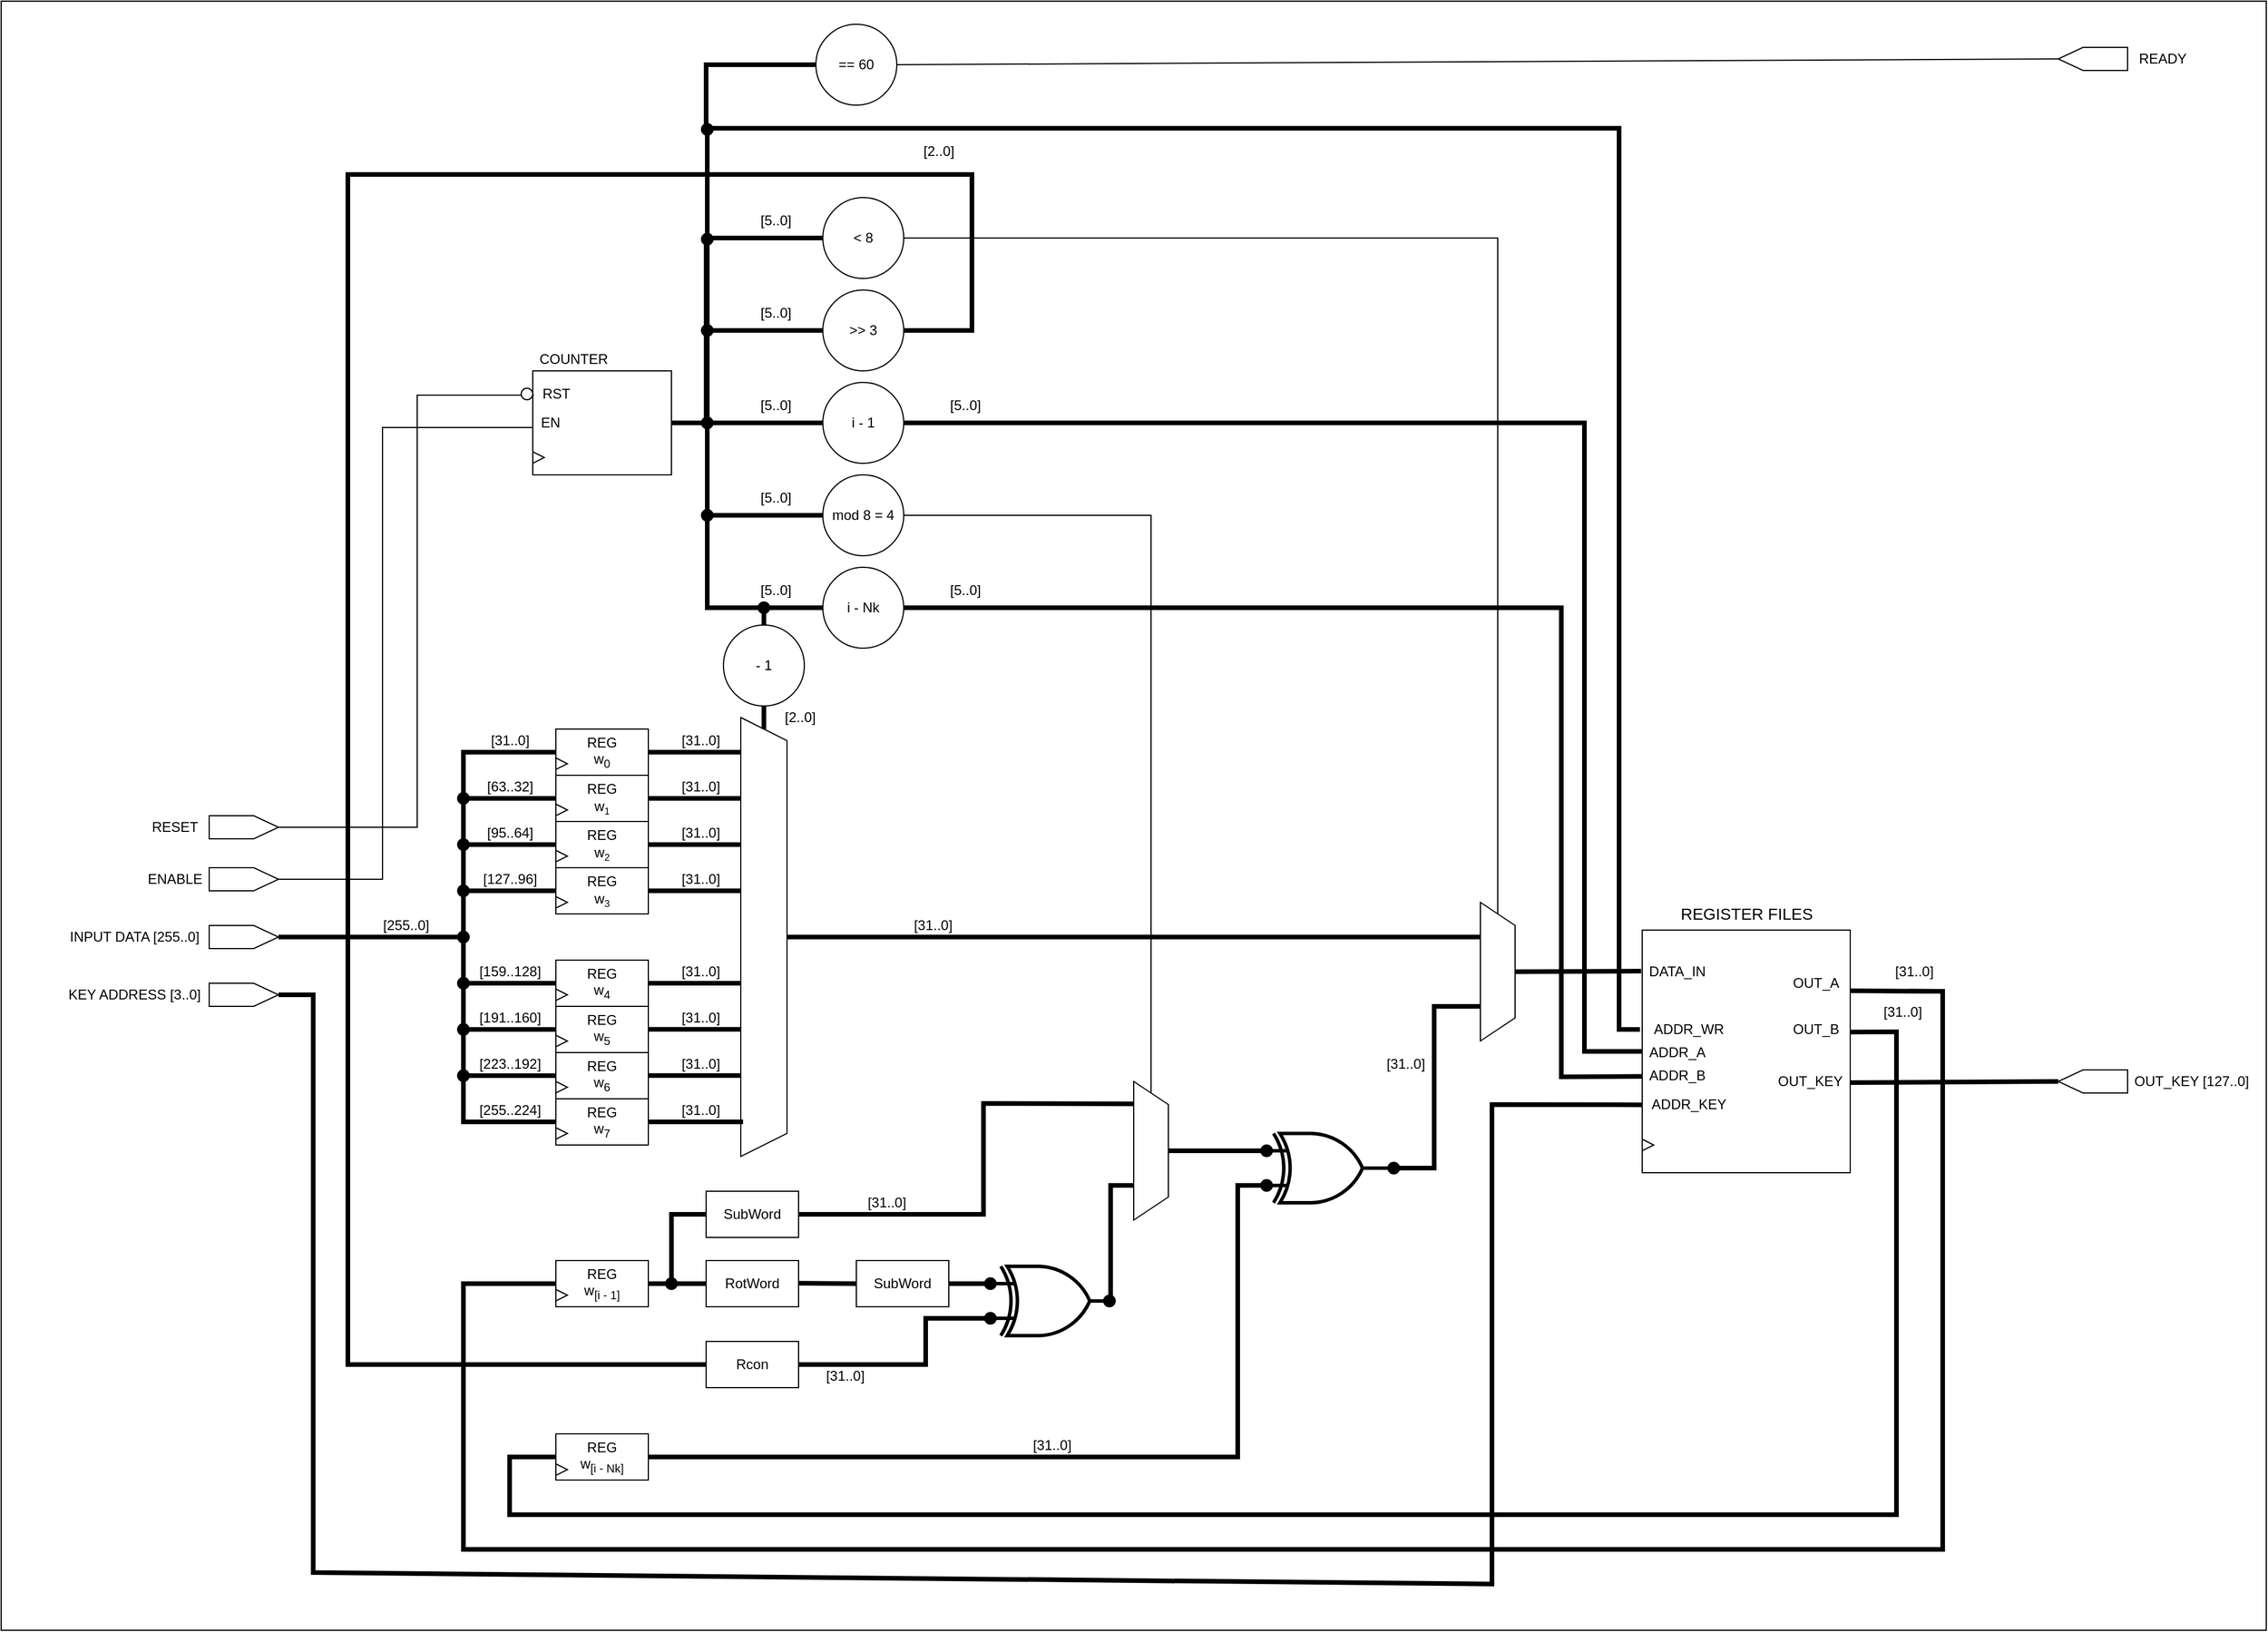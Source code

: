 <mxfile version="14.7.0" type="device"><diagram id="Mw5ied8shWVelUHMM-pV" name="Page-1"><mxGraphModel dx="496" dy="275" grid="1" gridSize="10" guides="1" tooltips="1" connect="1" arrows="1" fold="1" page="1" pageScale="1" pageWidth="1000000" pageHeight="1000000" math="0" shadow="0"><root><mxCell id="0"/><mxCell id="1" parent="0"/><mxCell id="0JYMKSpteghCw3aXwWck-1" value="" style="rounded=0;whiteSpace=wrap;html=1;fillColor=none;" parent="1" vertex="1"><mxGeometry x="1680" y="1030" width="1960" height="1410" as="geometry"/></mxCell><mxCell id="w81PKHzlSnd6i72MCFUx-1" value="" style="verticalLabelPosition=bottom;shadow=0;dashed=0;align=center;html=1;verticalAlign=top;shape=mxgraph.electrical.abstract.dac;" parent="1" vertex="1"><mxGeometry x="1860" y="1830" width="60" height="20" as="geometry"/></mxCell><mxCell id="w81PKHzlSnd6i72MCFUx-2" value="INPUT DATA [255..0]" style="text;html=1;align=center;verticalAlign=middle;resizable=0;points=[];autosize=1;" parent="1" vertex="1"><mxGeometry x="1730" y="1830" width="130" height="20" as="geometry"/></mxCell><mxCell id="w81PKHzlSnd6i72MCFUx-3" value="" style="endArrow=none;html=1;exitX=1;exitY=0.5;exitDx=0;exitDy=0;exitPerimeter=0;strokeWidth=4;" parent="1" source="w81PKHzlSnd6i72MCFUx-1" edge="1"><mxGeometry width="50" height="50" relative="1" as="geometry"><mxPoint x="1970" y="1860" as="sourcePoint"/><mxPoint x="2080" y="1840" as="targetPoint"/></mxGeometry></mxCell><mxCell id="w81PKHzlSnd6i72MCFUx-4" value="[255..0]" style="text;html=1;align=center;verticalAlign=middle;resizable=0;points=[];autosize=1;" parent="1" vertex="1"><mxGeometry x="2000" y="1820" width="60" height="20" as="geometry"/></mxCell><mxCell id="w81PKHzlSnd6i72MCFUx-5" value="" style="endArrow=none;html=1;strokeWidth=4;" parent="1" edge="1"><mxGeometry width="50" height="50" relative="1" as="geometry"><mxPoint x="2080" y="2000" as="sourcePoint"/><mxPoint x="2080" y="1680" as="targetPoint"/></mxGeometry></mxCell><mxCell id="w81PKHzlSnd6i72MCFUx-6" value="" style="endArrow=none;html=1;strokeWidth=4;" parent="1" edge="1"><mxGeometry width="50" height="50" relative="1" as="geometry"><mxPoint x="2078" y="1680" as="sourcePoint"/><mxPoint x="2160" y="1680" as="targetPoint"/></mxGeometry></mxCell><mxCell id="w81PKHzlSnd6i72MCFUx-7" value="" style="endArrow=none;html=1;strokeWidth=4;" parent="1" edge="1"><mxGeometry width="50" height="50" relative="1" as="geometry"><mxPoint x="2080" y="1720" as="sourcePoint"/><mxPoint x="2160" y="1720" as="targetPoint"/></mxGeometry></mxCell><mxCell id="w81PKHzlSnd6i72MCFUx-8" value="" style="endArrow=none;html=1;strokeWidth=4;" parent="1" edge="1"><mxGeometry width="50" height="50" relative="1" as="geometry"><mxPoint x="2080" y="1760" as="sourcePoint"/><mxPoint x="2160" y="1760" as="targetPoint"/></mxGeometry></mxCell><mxCell id="w81PKHzlSnd6i72MCFUx-9" value="" style="endArrow=none;html=1;strokeWidth=4;" parent="1" edge="1"><mxGeometry width="50" height="50" relative="1" as="geometry"><mxPoint x="2080" y="1800" as="sourcePoint"/><mxPoint x="2160" y="1800" as="targetPoint"/></mxGeometry></mxCell><mxCell id="w81PKHzlSnd6i72MCFUx-10" value="" style="endArrow=none;html=1;strokeWidth=4;" parent="1" edge="1"><mxGeometry width="50" height="50" relative="1" as="geometry"><mxPoint x="2080" y="1880" as="sourcePoint"/><mxPoint x="2160" y="1880" as="targetPoint"/></mxGeometry></mxCell><mxCell id="w81PKHzlSnd6i72MCFUx-11" value="" style="endArrow=none;html=1;strokeWidth=4;" parent="1" edge="1"><mxGeometry width="50" height="50" relative="1" as="geometry"><mxPoint x="2080" y="1920" as="sourcePoint"/><mxPoint x="2160" y="1920" as="targetPoint"/></mxGeometry></mxCell><mxCell id="w81PKHzlSnd6i72MCFUx-12" value="" style="endArrow=none;html=1;strokeWidth=4;" parent="1" edge="1"><mxGeometry width="50" height="50" relative="1" as="geometry"><mxPoint x="2080" y="1960" as="sourcePoint"/><mxPoint x="2160" y="1960" as="targetPoint"/></mxGeometry></mxCell><mxCell id="w81PKHzlSnd6i72MCFUx-13" value="" style="endArrow=none;html=1;strokeWidth=4;" parent="1" edge="1"><mxGeometry width="50" height="50" relative="1" as="geometry"><mxPoint x="2078" y="2000" as="sourcePoint"/><mxPoint x="2160" y="2000" as="targetPoint"/></mxGeometry></mxCell><mxCell id="w81PKHzlSnd6i72MCFUx-14" value="[31..0]" style="text;html=1;align=center;verticalAlign=middle;resizable=0;points=[];autosize=1;" parent="1" vertex="1"><mxGeometry x="2095" y="1660" width="50" height="20" as="geometry"/></mxCell><mxCell id="w81PKHzlSnd6i72MCFUx-15" value="[63..32]" style="text;html=1;align=center;verticalAlign=middle;resizable=0;points=[];autosize=1;" parent="1" vertex="1"><mxGeometry x="2090" y="1700" width="60" height="20" as="geometry"/></mxCell><mxCell id="w81PKHzlSnd6i72MCFUx-16" value="[95..64]" style="text;html=1;align=center;verticalAlign=middle;resizable=0;points=[];autosize=1;" parent="1" vertex="1"><mxGeometry x="2090" y="1740" width="60" height="20" as="geometry"/></mxCell><mxCell id="w81PKHzlSnd6i72MCFUx-17" value="[127..96]" style="text;html=1;align=center;verticalAlign=middle;resizable=0;points=[];autosize=1;" parent="1" vertex="1"><mxGeometry x="2090" y="1780" width="60" height="20" as="geometry"/></mxCell><mxCell id="w81PKHzlSnd6i72MCFUx-18" value="[159..128]" style="text;html=1;align=center;verticalAlign=middle;resizable=0;points=[];autosize=1;" parent="1" vertex="1"><mxGeometry x="2085" y="1860" width="70" height="20" as="geometry"/></mxCell><mxCell id="w81PKHzlSnd6i72MCFUx-19" value="[191..160]" style="text;html=1;align=center;verticalAlign=middle;resizable=0;points=[];autosize=1;" parent="1" vertex="1"><mxGeometry x="2085" y="1900" width="70" height="20" as="geometry"/></mxCell><mxCell id="w81PKHzlSnd6i72MCFUx-20" value="[223..192]" style="text;html=1;align=center;verticalAlign=middle;resizable=0;points=[];autosize=1;" parent="1" vertex="1"><mxGeometry x="2085" y="1940" width="70" height="20" as="geometry"/></mxCell><mxCell id="w81PKHzlSnd6i72MCFUx-21" value="[255..224]" style="text;html=1;align=center;verticalAlign=middle;resizable=0;points=[];autosize=1;" parent="1" vertex="1"><mxGeometry x="2085" y="1980" width="70" height="20" as="geometry"/></mxCell><mxCell id="w81PKHzlSnd6i72MCFUx-22" value="REG&lt;br&gt;w&lt;sub&gt;0&lt;/sub&gt;" style="rounded=0;whiteSpace=wrap;html=1;" parent="1" vertex="1"><mxGeometry x="2160" y="1660" width="80" height="40" as="geometry"/></mxCell><mxCell id="w81PKHzlSnd6i72MCFUx-23" value="REG&lt;br&gt;w&lt;span style=&quot;font-size: 10px&quot;&gt;&lt;sub&gt;1&lt;/sub&gt;&lt;/span&gt;" style="rounded=0;whiteSpace=wrap;html=1;" parent="1" vertex="1"><mxGeometry x="2160" y="1700" width="80" height="40" as="geometry"/></mxCell><mxCell id="w81PKHzlSnd6i72MCFUx-24" value="REG&lt;br&gt;w&lt;span style=&quot;font-size: 10px&quot;&gt;&lt;sub&gt;2&lt;/sub&gt;&lt;/span&gt;" style="rounded=0;whiteSpace=wrap;html=1;" parent="1" vertex="1"><mxGeometry x="2160" y="1740" width="80" height="40" as="geometry"/></mxCell><mxCell id="w81PKHzlSnd6i72MCFUx-25" value="REG&lt;br&gt;w&lt;span style=&quot;font-size: 10px&quot;&gt;&lt;sub&gt;3&lt;/sub&gt;&lt;/span&gt;" style="rounded=0;whiteSpace=wrap;html=1;" parent="1" vertex="1"><mxGeometry x="2160" y="1780" width="80" height="40" as="geometry"/></mxCell><mxCell id="w81PKHzlSnd6i72MCFUx-26" value="REG&lt;br&gt;w&lt;sub&gt;4&lt;/sub&gt;" style="rounded=0;whiteSpace=wrap;html=1;" parent="1" vertex="1"><mxGeometry x="2160" y="1860" width="80" height="40" as="geometry"/></mxCell><mxCell id="w81PKHzlSnd6i72MCFUx-27" value="REG&lt;br&gt;w&lt;sub&gt;5&lt;/sub&gt;" style="rounded=0;whiteSpace=wrap;html=1;" parent="1" vertex="1"><mxGeometry x="2160" y="1900" width="80" height="40" as="geometry"/></mxCell><mxCell id="w81PKHzlSnd6i72MCFUx-28" value="REG&lt;br&gt;w&lt;sub&gt;6&lt;/sub&gt;" style="rounded=0;whiteSpace=wrap;html=1;" parent="1" vertex="1"><mxGeometry x="2160" y="1940" width="80" height="40" as="geometry"/></mxCell><mxCell id="w81PKHzlSnd6i72MCFUx-29" value="REG&lt;br&gt;w&lt;sub&gt;7&lt;/sub&gt;" style="rounded=0;whiteSpace=wrap;html=1;" parent="1" vertex="1"><mxGeometry x="2160" y="1980" width="80" height="40" as="geometry"/></mxCell><mxCell id="WGHwwuC2mNNa7Rp2yuyc-1" value="" style="endArrow=none;html=1;strokeWidth=4;" parent="1" edge="1"><mxGeometry width="50" height="50" relative="1" as="geometry"><mxPoint x="2240" y="1680" as="sourcePoint"/><mxPoint x="2322" y="1680" as="targetPoint"/></mxGeometry></mxCell><mxCell id="WGHwwuC2mNNa7Rp2yuyc-2" value="" style="endArrow=none;html=1;strokeWidth=4;" parent="1" edge="1"><mxGeometry width="50" height="50" relative="1" as="geometry"><mxPoint x="2240" y="1720" as="sourcePoint"/><mxPoint x="2320" y="1720" as="targetPoint"/></mxGeometry></mxCell><mxCell id="WGHwwuC2mNNa7Rp2yuyc-3" value="" style="endArrow=none;html=1;strokeWidth=4;" parent="1" edge="1"><mxGeometry width="50" height="50" relative="1" as="geometry"><mxPoint x="2240" y="1760" as="sourcePoint"/><mxPoint x="2320" y="1760" as="targetPoint"/></mxGeometry></mxCell><mxCell id="WGHwwuC2mNNa7Rp2yuyc-4" value="" style="endArrow=none;html=1;strokeWidth=4;" parent="1" edge="1"><mxGeometry width="50" height="50" relative="1" as="geometry"><mxPoint x="2240" y="1800" as="sourcePoint"/><mxPoint x="2320" y="1800" as="targetPoint"/></mxGeometry></mxCell><mxCell id="WGHwwuC2mNNa7Rp2yuyc-5" value="" style="endArrow=none;html=1;strokeWidth=4;" parent="1" edge="1"><mxGeometry width="50" height="50" relative="1" as="geometry"><mxPoint x="2240" y="1880" as="sourcePoint"/><mxPoint x="2320" y="1880" as="targetPoint"/></mxGeometry></mxCell><mxCell id="WGHwwuC2mNNa7Rp2yuyc-6" value="" style="endArrow=none;html=1;strokeWidth=4;" parent="1" edge="1"><mxGeometry width="50" height="50" relative="1" as="geometry"><mxPoint x="2240" y="1919.88" as="sourcePoint"/><mxPoint x="2320" y="1919.88" as="targetPoint"/></mxGeometry></mxCell><mxCell id="WGHwwuC2mNNa7Rp2yuyc-7" value="" style="endArrow=none;html=1;strokeWidth=4;" parent="1" edge="1"><mxGeometry width="50" height="50" relative="1" as="geometry"><mxPoint x="2240" y="1959.88" as="sourcePoint"/><mxPoint x="2320" y="1959.88" as="targetPoint"/></mxGeometry></mxCell><mxCell id="WGHwwuC2mNNa7Rp2yuyc-8" value="" style="endArrow=none;html=1;strokeWidth=4;" parent="1" edge="1"><mxGeometry width="50" height="50" relative="1" as="geometry"><mxPoint x="2240" y="2000" as="sourcePoint"/><mxPoint x="2322" y="2000" as="targetPoint"/></mxGeometry></mxCell><mxCell id="WGHwwuC2mNNa7Rp2yuyc-9" value="[31..0]" style="text;html=1;align=center;verticalAlign=middle;resizable=0;points=[];autosize=1;strokeColor=none;" parent="1" vertex="1"><mxGeometry x="2260" y="1660" width="50" height="20" as="geometry"/></mxCell><mxCell id="WGHwwuC2mNNa7Rp2yuyc-10" value="[31..0]" style="text;html=1;align=center;verticalAlign=middle;resizable=0;points=[];autosize=1;strokeColor=none;" parent="1" vertex="1"><mxGeometry x="2260" y="1700" width="50" height="20" as="geometry"/></mxCell><mxCell id="WGHwwuC2mNNa7Rp2yuyc-11" value="[31..0]" style="text;html=1;align=center;verticalAlign=middle;resizable=0;points=[];autosize=1;strokeColor=none;" parent="1" vertex="1"><mxGeometry x="2260" y="1740" width="50" height="20" as="geometry"/></mxCell><mxCell id="WGHwwuC2mNNa7Rp2yuyc-12" value="[31..0]" style="text;html=1;align=center;verticalAlign=middle;resizable=0;points=[];autosize=1;strokeColor=none;" parent="1" vertex="1"><mxGeometry x="2260" y="1780" width="50" height="20" as="geometry"/></mxCell><mxCell id="WGHwwuC2mNNa7Rp2yuyc-13" value="[31..0]" style="text;html=1;align=center;verticalAlign=middle;resizable=0;points=[];autosize=1;strokeColor=none;" parent="1" vertex="1"><mxGeometry x="2260" y="1860" width="50" height="20" as="geometry"/></mxCell><mxCell id="WGHwwuC2mNNa7Rp2yuyc-14" value="[31..0]" style="text;html=1;align=center;verticalAlign=middle;resizable=0;points=[];autosize=1;strokeColor=none;" parent="1" vertex="1"><mxGeometry x="2260" y="1900" width="50" height="20" as="geometry"/></mxCell><mxCell id="WGHwwuC2mNNa7Rp2yuyc-15" value="[31..0]" style="text;html=1;align=center;verticalAlign=middle;resizable=0;points=[];autosize=1;strokeColor=none;" parent="1" vertex="1"><mxGeometry x="2260" y="1940" width="50" height="20" as="geometry"/></mxCell><mxCell id="WGHwwuC2mNNa7Rp2yuyc-16" value="[31..0]" style="text;html=1;align=center;verticalAlign=middle;resizable=0;points=[];autosize=1;strokeColor=none;" parent="1" vertex="1"><mxGeometry x="2260" y="1980" width="50" height="20" as="geometry"/></mxCell><mxCell id="WGHwwuC2mNNa7Rp2yuyc-17" value="" style="shape=trapezoid;perimeter=trapezoidPerimeter;whiteSpace=wrap;html=1;fixedSize=1;direction=south;" parent="1" vertex="1"><mxGeometry x="2320" y="1650" width="40" height="380" as="geometry"/></mxCell><mxCell id="WGHwwuC2mNNa7Rp2yuyc-18" value="REG&lt;br&gt;w&lt;sub&gt;[i - 1]&lt;/sub&gt;" style="rounded=0;whiteSpace=wrap;html=1;" parent="1" vertex="1"><mxGeometry x="2160" y="2120" width="80" height="40" as="geometry"/></mxCell><mxCell id="WGHwwuC2mNNa7Rp2yuyc-19" value="REG&lt;br&gt;w&lt;sub&gt;[i - Nk]&lt;/sub&gt;" style="rounded=0;whiteSpace=wrap;html=1;" parent="1" vertex="1"><mxGeometry x="2160" y="2270" width="80" height="40" as="geometry"/></mxCell><mxCell id="WGHwwuC2mNNa7Rp2yuyc-20" value="" style="rounded=0;whiteSpace=wrap;html=1;" parent="1" vertex="1"><mxGeometry x="2140" y="1350" width="120" height="90" as="geometry"/></mxCell><mxCell id="WGHwwuC2mNNa7Rp2yuyc-21" value="&lt;font style=&quot;font-size: 14px&quot;&gt;&lt;br&gt;&lt;/font&gt;" style="rounded=0;whiteSpace=wrap;html=1;" parent="1" vertex="1"><mxGeometry x="3100" y="1834" width="180" height="210" as="geometry"/></mxCell><mxCell id="WGHwwuC2mNNa7Rp2yuyc-22" value="RotWord" style="rounded=0;whiteSpace=wrap;html=1;" parent="1" vertex="1"><mxGeometry x="2290" y="2120" width="80" height="40" as="geometry"/></mxCell><mxCell id="WGHwwuC2mNNa7Rp2yuyc-23" value="SubWord" style="rounded=0;whiteSpace=wrap;html=1;" parent="1" vertex="1"><mxGeometry x="2420" y="2120" width="80" height="40" as="geometry"/></mxCell><mxCell id="WGHwwuC2mNNa7Rp2yuyc-24" value="" style="endArrow=none;html=1;strokeWidth=4;" parent="1" edge="1"><mxGeometry width="50" height="50" relative="1" as="geometry"><mxPoint x="2240" y="2000" as="sourcePoint"/><mxPoint x="2322" y="2000" as="targetPoint"/></mxGeometry></mxCell><mxCell id="WGHwwuC2mNNa7Rp2yuyc-25" value="" style="endArrow=none;html=1;strokeWidth=4;exitX=1;exitY=0.5;exitDx=0;exitDy=0;entryX=0;entryY=0.5;entryDx=0;entryDy=0;" parent="1" source="WGHwwuC2mNNa7Rp2yuyc-18" target="WGHwwuC2mNNa7Rp2yuyc-22" edge="1"><mxGeometry width="50" height="50" relative="1" as="geometry"><mxPoint x="2240" y="2179.66" as="sourcePoint"/><mxPoint x="2290" y="2180" as="targetPoint"/></mxGeometry></mxCell><mxCell id="WGHwwuC2mNNa7Rp2yuyc-26" value="" style="endArrow=none;html=1;strokeWidth=4;" parent="1" edge="1"><mxGeometry width="50" height="50" relative="1" as="geometry"><mxPoint x="2370" y="2139.66" as="sourcePoint"/><mxPoint x="2420" y="2140" as="targetPoint"/></mxGeometry></mxCell><mxCell id="WGHwwuC2mNNa7Rp2yuyc-27" value="SubWord" style="rounded=0;whiteSpace=wrap;html=1;" parent="1" vertex="1"><mxGeometry x="2290" y="2060" width="80" height="40" as="geometry"/></mxCell><mxCell id="WGHwwuC2mNNa7Rp2yuyc-28" value="Rcon" style="rounded=0;whiteSpace=wrap;html=1;" parent="1" vertex="1"><mxGeometry x="2290" y="2190" width="80" height="40" as="geometry"/></mxCell><mxCell id="WGHwwuC2mNNa7Rp2yuyc-29" value="" style="verticalLabelPosition=bottom;shadow=0;dashed=0;align=center;html=1;verticalAlign=top;shape=mxgraph.electrical.logic_gates.logic_gate;operation=xor;strokeWidth=3;sketch=0;" parent="1" vertex="1"><mxGeometry x="2534" y="2125" width="110" height="60" as="geometry"/></mxCell><mxCell id="WGHwwuC2mNNa7Rp2yuyc-30" value="" style="endArrow=none;html=1;strokeWidth=4;entryX=0;entryY=0.25;entryDx=0;entryDy=0;entryPerimeter=0;exitX=1;exitY=0.5;exitDx=0;exitDy=0;" parent="1" source="WGHwwuC2mNNa7Rp2yuyc-23" target="WGHwwuC2mNNa7Rp2yuyc-29" edge="1"><mxGeometry width="50" height="50" relative="1" as="geometry"><mxPoint x="2500" y="2179.76" as="sourcePoint"/><mxPoint x="2550" y="2180.1" as="targetPoint"/></mxGeometry></mxCell><mxCell id="WGHwwuC2mNNa7Rp2yuyc-31" value="" style="endArrow=none;html=1;entryX=0;entryY=0.5;entryDx=0;entryDy=0;arcSize=0;strokeWidth=4;" parent="1" target="WGHwwuC2mNNa7Rp2yuyc-27" edge="1"><mxGeometry width="50" height="50" relative="1" as="geometry"><mxPoint x="2260" y="2140" as="sourcePoint"/><mxPoint x="2340" y="2130" as="targetPoint"/><Array as="points"><mxPoint x="2260" y="2080"/></Array></mxGeometry></mxCell><mxCell id="WGHwwuC2mNNa7Rp2yuyc-32" value="" style="endArrow=none;html=1;strokeWidth=4;entryX=0;entryY=0.75;entryDx=0;entryDy=0;entryPerimeter=0;exitX=1;exitY=0.5;exitDx=0;exitDy=0;arcSize=0;" parent="1" source="WGHwwuC2mNNa7Rp2yuyc-28" target="WGHwwuC2mNNa7Rp2yuyc-29" edge="1"><mxGeometry width="50" height="50" relative="1" as="geometry"><mxPoint x="2400" y="2240" as="sourcePoint"/><mxPoint x="2450" y="2190" as="targetPoint"/><Array as="points"><mxPoint x="2480" y="2210"/><mxPoint x="2480" y="2170"/></Array></mxGeometry></mxCell><mxCell id="WGHwwuC2mNNa7Rp2yuyc-33" value="" style="shape=trapezoid;perimeter=trapezoidPerimeter;whiteSpace=wrap;html=1;fixedSize=1;sketch=0;strokeWidth=1;direction=south;" parent="1" vertex="1"><mxGeometry x="2660" y="1965" width="30" height="120" as="geometry"/></mxCell><mxCell id="WGHwwuC2mNNa7Rp2yuyc-34" value="" style="endArrow=none;html=1;strokeWidth=4;entryX=0.161;entryY=0.984;entryDx=0;entryDy=0;entryPerimeter=0;arcSize=0;exitX=1;exitY=0.5;exitDx=0;exitDy=0;" parent="1" source="WGHwwuC2mNNa7Rp2yuyc-27" target="WGHwwuC2mNNa7Rp2yuyc-33" edge="1"><mxGeometry width="50" height="50" relative="1" as="geometry"><mxPoint x="2370" y="2119.76" as="sourcePoint"/><mxPoint x="2660" y="2116" as="targetPoint"/><Array as="points"><mxPoint x="2530" y="2080"/><mxPoint x="2530" y="1984"/></Array></mxGeometry></mxCell><mxCell id="WGHwwuC2mNNa7Rp2yuyc-35" value="" style="verticalLabelPosition=bottom;shadow=0;dashed=0;align=center;html=1;verticalAlign=top;shape=mxgraph.electrical.logic_gates.logic_gate;operation=xor;strokeWidth=3;sketch=0;" parent="1" vertex="1"><mxGeometry x="2770" y="2010" width="110" height="60" as="geometry"/></mxCell><mxCell id="WGHwwuC2mNNa7Rp2yuyc-36" value="" style="endArrow=none;html=1;strokeWidth=4;exitX=0.5;exitY=0;exitDx=0;exitDy=0;entryX=0;entryY=0.25;entryDx=0;entryDy=0;entryPerimeter=0;arcSize=0;" parent="1" source="WGHwwuC2mNNa7Rp2yuyc-33" target="WGHwwuC2mNNa7Rp2yuyc-35" edge="1"><mxGeometry width="50" height="50" relative="1" as="geometry"><mxPoint x="2700" y="2260" as="sourcePoint"/><mxPoint x="2750" y="2210" as="targetPoint"/><Array as="points"><mxPoint x="2720" y="2025"/></Array></mxGeometry></mxCell><mxCell id="WGHwwuC2mNNa7Rp2yuyc-37" value="" style="endArrow=none;html=1;strokeWidth=4;entryX=0;entryY=0.75;entryDx=0;entryDy=0;entryPerimeter=0;exitX=1;exitY=0.5;exitDx=0;exitDy=0;arcSize=0;" parent="1" source="WGHwwuC2mNNa7Rp2yuyc-19" target="WGHwwuC2mNNa7Rp2yuyc-35" edge="1"><mxGeometry width="50" height="50" relative="1" as="geometry"><mxPoint x="2550" y="2320" as="sourcePoint"/><mxPoint x="2600" y="2270" as="targetPoint"/><Array as="points"><mxPoint x="2750" y="2290"/><mxPoint x="2750" y="2055"/></Array></mxGeometry></mxCell><mxCell id="WGHwwuC2mNNa7Rp2yuyc-38" value="" style="shape=trapezoid;perimeter=trapezoidPerimeter;whiteSpace=wrap;html=1;fixedSize=1;sketch=0;strokeWidth=1;direction=south;" parent="1" vertex="1"><mxGeometry x="2960" y="1810" width="30" height="120" as="geometry"/></mxCell><mxCell id="WGHwwuC2mNNa7Rp2yuyc-39" value="" style="endArrow=none;html=1;strokeWidth=4;exitX=0.5;exitY=0;exitDx=0;exitDy=0;entryX=0.25;entryY=1;entryDx=0;entryDy=0;arcSize=0;" parent="1" source="WGHwwuC2mNNa7Rp2yuyc-17" target="WGHwwuC2mNNa7Rp2yuyc-38" edge="1"><mxGeometry width="50" height="50" relative="1" as="geometry"><mxPoint x="2640" y="2060" as="sourcePoint"/><mxPoint x="2690" y="2010" as="targetPoint"/><Array as="points"><mxPoint x="2560" y="1840"/></Array></mxGeometry></mxCell><mxCell id="WGHwwuC2mNNa7Rp2yuyc-40" value="" style="endArrow=none;html=1;strokeWidth=4;exitX=1;exitY=0.5;exitDx=0;exitDy=0;exitPerimeter=0;entryX=0.75;entryY=1;entryDx=0;entryDy=0;arcSize=0;" parent="1" source="WGHwwuC2mNNa7Rp2yuyc-35" target="WGHwwuC2mNNa7Rp2yuyc-38" edge="1"><mxGeometry width="50" height="50" relative="1" as="geometry"><mxPoint x="2840" y="2150" as="sourcePoint"/><mxPoint x="2890" y="2100" as="targetPoint"/><Array as="points"><mxPoint x="2920" y="2040"/><mxPoint x="2920" y="1900"/></Array></mxGeometry></mxCell><mxCell id="WGHwwuC2mNNa7Rp2yuyc-41" value="" style="endArrow=none;html=1;strokeWidth=4;exitX=0.5;exitY=0;exitDx=0;exitDy=0;entryX=-0.005;entryY=0.169;entryDx=0;entryDy=0;entryPerimeter=0;" parent="1" source="WGHwwuC2mNNa7Rp2yuyc-38" target="WGHwwuC2mNNa7Rp2yuyc-21" edge="1"><mxGeometry width="50" height="50" relative="1" as="geometry"><mxPoint x="2940" y="2120" as="sourcePoint"/><mxPoint x="2990" y="2070" as="targetPoint"/></mxGeometry></mxCell><mxCell id="WGHwwuC2mNNa7Rp2yuyc-42" value="" style="endArrow=none;html=1;strokeWidth=4;exitX=0;exitY=0.5;exitDx=0;exitDy=0;entryX=1;entryY=0.25;entryDx=0;entryDy=0;arcSize=0;" parent="1" source="WGHwwuC2mNNa7Rp2yuyc-18" target="WGHwwuC2mNNa7Rp2yuyc-21" edge="1"><mxGeometry width="50" height="50" relative="1" as="geometry"><mxPoint x="2570" y="2330" as="sourcePoint"/><mxPoint x="2620" y="2280" as="targetPoint"/><Array as="points"><mxPoint x="2080" y="2140"/><mxPoint x="2080" y="2370"/><mxPoint x="3360" y="2370"/><mxPoint x="3360" y="1887"/></Array></mxGeometry></mxCell><mxCell id="WGHwwuC2mNNa7Rp2yuyc-43" value="" style="endArrow=none;html=1;strokeWidth=4;exitX=1.002;exitY=0.42;exitDx=0;exitDy=0;entryX=0;entryY=0.5;entryDx=0;entryDy=0;arcSize=0;exitPerimeter=0;" parent="1" source="WGHwwuC2mNNa7Rp2yuyc-21" target="WGHwwuC2mNNa7Rp2yuyc-19" edge="1"><mxGeometry width="50" height="50" relative="1" as="geometry"><mxPoint x="2710" y="2280" as="sourcePoint"/><mxPoint x="2760" y="2230" as="targetPoint"/><Array as="points"><mxPoint x="3320" y="1922"/><mxPoint x="3320" y="2340"/><mxPoint x="2120" y="2340"/><mxPoint x="2120" y="2290"/></Array></mxGeometry></mxCell><mxCell id="WGHwwuC2mNNa7Rp2yuyc-44" value="" style="endArrow=none;html=1;strokeWidth=4;exitX=1;exitY=0.5;exitDx=0;exitDy=0;entryX=0;entryY=0.5;entryDx=0;entryDy=0;arcSize=0;" parent="1" source="WGHwwuC2mNNa7Rp2yuyc-20" target="WGHwwuC2mNNa7Rp2yuyc-45" edge="1"><mxGeometry width="50" height="50" relative="1" as="geometry"><mxPoint x="2325" y="1150" as="sourcePoint"/><mxPoint x="2405" y="1195" as="targetPoint"/><Array as="points"><mxPoint x="2290" y="1395"/><mxPoint x="2290" y="1235"/></Array></mxGeometry></mxCell><mxCell id="WGHwwuC2mNNa7Rp2yuyc-45" value="&amp;lt; 8" style="ellipse;whiteSpace=wrap;html=1;aspect=fixed;sketch=0;strokeWidth=1;" parent="1" vertex="1"><mxGeometry x="2391" y="1200" width="70" height="70" as="geometry"/></mxCell><mxCell id="WGHwwuC2mNNa7Rp2yuyc-46" value="&amp;gt;&amp;gt; 3" style="ellipse;whiteSpace=wrap;html=1;aspect=fixed;sketch=0;strokeWidth=1;" parent="1" vertex="1"><mxGeometry x="2391" y="1280" width="70" height="70" as="geometry"/></mxCell><mxCell id="WGHwwuC2mNNa7Rp2yuyc-47" value="i - 1" style="ellipse;whiteSpace=wrap;html=1;aspect=fixed;sketch=0;strokeWidth=1;" parent="1" vertex="1"><mxGeometry x="2391" y="1360" width="70" height="70" as="geometry"/></mxCell><mxCell id="WGHwwuC2mNNa7Rp2yuyc-48" value="mod 8 = 4" style="ellipse;whiteSpace=wrap;html=1;aspect=fixed;sketch=0;strokeWidth=1;" parent="1" vertex="1"><mxGeometry x="2391" y="1440" width="70" height="70" as="geometry"/></mxCell><mxCell id="WGHwwuC2mNNa7Rp2yuyc-49" value="i - Nk" style="ellipse;whiteSpace=wrap;html=1;aspect=fixed;sketch=0;strokeWidth=1;" parent="1" vertex="1"><mxGeometry x="2391" y="1520" width="70" height="70" as="geometry"/></mxCell><mxCell id="WGHwwuC2mNNa7Rp2yuyc-50" value="" style="endArrow=none;html=1;strokeWidth=4;entryX=0;entryY=0.5;entryDx=0;entryDy=0;arcSize=0;" parent="1" target="WGHwwuC2mNNa7Rp2yuyc-46" edge="1"><mxGeometry width="50" height="50" relative="1" as="geometry"><mxPoint x="2291" y="1240" as="sourcePoint"/><mxPoint x="2411" y="1270" as="targetPoint"/><Array as="points"><mxPoint x="2291" y="1315"/></Array></mxGeometry></mxCell><mxCell id="WGHwwuC2mNNa7Rp2yuyc-51" value="" style="endArrow=none;html=1;strokeWidth=4;entryX=0;entryY=0.5;entryDx=0;entryDy=0;arcSize=0;" parent="1" target="WGHwwuC2mNNa7Rp2yuyc-47" edge="1"><mxGeometry width="50" height="50" relative="1" as="geometry"><mxPoint x="2291" y="1290" as="sourcePoint"/><mxPoint x="2381.0" y="1399" as="targetPoint"/><Array as="points"><mxPoint x="2291" y="1395"/></Array></mxGeometry></mxCell><mxCell id="WGHwwuC2mNNa7Rp2yuyc-52" value="" style="endArrow=none;html=1;strokeWidth=4;entryX=0;entryY=0.5;entryDx=0;entryDy=0;arcSize=0;" parent="1" target="WGHwwuC2mNNa7Rp2yuyc-48" edge="1"><mxGeometry width="50" height="50" relative="1" as="geometry"><mxPoint x="2291" y="1390" as="sourcePoint"/><mxPoint x="2391.0" y="1495" as="targetPoint"/><Array as="points"><mxPoint x="2291" y="1475"/></Array></mxGeometry></mxCell><mxCell id="WGHwwuC2mNNa7Rp2yuyc-53" value="" style="endArrow=none;html=1;strokeWidth=4;entryX=0;entryY=0.5;entryDx=0;entryDy=0;arcSize=0;" parent="1" target="WGHwwuC2mNNa7Rp2yuyc-49" edge="1"><mxGeometry width="50" height="50" relative="1" as="geometry"><mxPoint x="2291" y="1470" as="sourcePoint"/><mxPoint x="2391.0" y="1595" as="targetPoint"/><Array as="points"><mxPoint x="2291" y="1555"/></Array></mxGeometry></mxCell><mxCell id="WGHwwuC2mNNa7Rp2yuyc-54" value="" style="endArrow=none;html=1;strokeWidth=4;entryX=0.75;entryY=1;entryDx=0;entryDy=0;arcSize=0;" parent="1" target="WGHwwuC2mNNa7Rp2yuyc-33" edge="1"><mxGeometry width="50" height="50" relative="1" as="geometry"><mxPoint x="2640" y="2156" as="sourcePoint"/><mxPoint x="2410" y="2110" as="targetPoint"/><Array as="points"><mxPoint x="2640" y="2055"/></Array></mxGeometry></mxCell><mxCell id="WGHwwuC2mNNa7Rp2yuyc-55" value="" style="endArrow=none;html=1;strokeWidth=1;exitX=1;exitY=0.5;exitDx=0;exitDy=0;entryX=0;entryY=0.5;entryDx=0;entryDy=0;arcSize=0;" parent="1" source="WGHwwuC2mNNa7Rp2yuyc-45" target="WGHwwuC2mNNa7Rp2yuyc-38" edge="1"><mxGeometry width="50" height="50" relative="1" as="geometry"><mxPoint x="2570" y="1570" as="sourcePoint"/><mxPoint x="2970" y="1770" as="targetPoint"/><Array as="points"><mxPoint x="2975" y="1235"/></Array></mxGeometry></mxCell><mxCell id="WGHwwuC2mNNa7Rp2yuyc-56" value="" style="endArrow=none;html=1;strokeWidth=1;exitX=1;exitY=0.5;exitDx=0;exitDy=0;entryX=0;entryY=0.5;entryDx=0;entryDy=0;arcSize=0;" parent="1" source="WGHwwuC2mNNa7Rp2yuyc-48" target="WGHwwuC2mNNa7Rp2yuyc-33" edge="1"><mxGeometry width="50" height="50" relative="1" as="geometry"><mxPoint x="2560" y="1750" as="sourcePoint"/><mxPoint x="2610" y="1700" as="targetPoint"/><Array as="points"><mxPoint x="2675" y="1475"/></Array></mxGeometry></mxCell><mxCell id="WGHwwuC2mNNa7Rp2yuyc-57" value="" style="endArrow=none;html=1;strokeWidth=4;exitX=1;exitY=0.5;exitDx=0;exitDy=0;entryX=0;entryY=0.5;entryDx=0;entryDy=0;arcSize=0;" parent="1" source="WGHwwuC2mNNa7Rp2yuyc-47" target="WGHwwuC2mNNa7Rp2yuyc-21" edge="1"><mxGeometry width="50" height="50" relative="1" as="geometry"><mxPoint x="2690" y="1620" as="sourcePoint"/><mxPoint x="2740" y="1570" as="targetPoint"/><Array as="points"><mxPoint x="3050" y="1395"/><mxPoint x="3050" y="1939"/></Array></mxGeometry></mxCell><mxCell id="WGHwwuC2mNNa7Rp2yuyc-58" value="" style="endArrow=none;html=1;strokeWidth=4;exitX=1;exitY=0.5;exitDx=0;exitDy=0;arcSize=0;entryX=-0.001;entryY=0.603;entryDx=0;entryDy=0;entryPerimeter=0;" parent="1" source="WGHwwuC2mNNa7Rp2yuyc-49" target="WGHwwuC2mNNa7Rp2yuyc-21" edge="1"><mxGeometry width="50" height="50" relative="1" as="geometry"><mxPoint x="2620" y="1610" as="sourcePoint"/><mxPoint x="3080" y="2020" as="targetPoint"/><Array as="points"><mxPoint x="3030" y="1555"/><mxPoint x="3030" y="1961"/></Array></mxGeometry></mxCell><mxCell id="WGHwwuC2mNNa7Rp2yuyc-59" value="ADDR_A" style="text;html=1;align=center;verticalAlign=middle;resizable=0;points=[];autosize=1;strokeColor=none;" parent="1" vertex="1"><mxGeometry x="3100" y="1930" width="60" height="20" as="geometry"/></mxCell><mxCell id="WGHwwuC2mNNa7Rp2yuyc-60" value="ADDR_B" style="text;html=1;align=center;verticalAlign=middle;resizable=0;points=[];autosize=1;strokeColor=none;" parent="1" vertex="1"><mxGeometry x="3100" y="1950" width="60" height="20" as="geometry"/></mxCell><mxCell id="WGHwwuC2mNNa7Rp2yuyc-61" value="DATA_IN" style="text;html=1;align=center;verticalAlign=middle;resizable=0;points=[];autosize=1;strokeColor=none;" parent="1" vertex="1"><mxGeometry x="3100" y="1860" width="60" height="20" as="geometry"/></mxCell><mxCell id="WGHwwuC2mNNa7Rp2yuyc-62" value="OUT_A" style="text;html=1;align=center;verticalAlign=middle;resizable=0;points=[];autosize=1;strokeColor=none;" parent="1" vertex="1"><mxGeometry x="3220" y="1870" width="60" height="20" as="geometry"/></mxCell><mxCell id="WGHwwuC2mNNa7Rp2yuyc-63" value="OUT_B" style="text;html=1;align=center;verticalAlign=middle;resizable=0;points=[];autosize=1;strokeColor=none;" parent="1" vertex="1"><mxGeometry x="3220" y="1910" width="60" height="20" as="geometry"/></mxCell><mxCell id="WGHwwuC2mNNa7Rp2yuyc-64" value="&lt;font style=&quot;font-size: 14px&quot;&gt;REGISTER FILES&lt;/font&gt;" style="text;html=1;align=center;verticalAlign=middle;resizable=0;points=[];autosize=1;strokeColor=none;" parent="1" vertex="1"><mxGeometry x="3125" y="1810" width="130" height="20" as="geometry"/></mxCell><mxCell id="WGHwwuC2mNNa7Rp2yuyc-65" value="" style="endArrow=none;html=1;strokeWidth=4;entryX=1;entryY=0.5;entryDx=0;entryDy=0;arcSize=0;exitX=0;exitY=0.5;exitDx=0;exitDy=0;" parent="1" source="WGHwwuC2mNNa7Rp2yuyc-28" target="WGHwwuC2mNNa7Rp2yuyc-46" edge="1"><mxGeometry width="50" height="50" relative="1" as="geometry"><mxPoint x="2230" y="2220" as="sourcePoint"/><mxPoint x="2360" y="1290" as="targetPoint"/><Array as="points"><mxPoint x="1980" y="2210"/><mxPoint x="1980" y="1180"/><mxPoint x="2520" y="1180"/><mxPoint x="2520" y="1315"/></Array></mxGeometry></mxCell><mxCell id="WGHwwuC2mNNa7Rp2yuyc-66" value="[31..0]" style="text;html=1;align=center;verticalAlign=middle;resizable=0;points=[];autosize=1;strokeColor=none;" parent="1" vertex="1"><mxGeometry x="2461" y="1820" width="50" height="20" as="geometry"/></mxCell><mxCell id="WGHwwuC2mNNa7Rp2yuyc-67" value="[5..0]" style="text;html=1;align=center;verticalAlign=middle;resizable=0;points=[];autosize=1;strokeColor=none;" parent="1" vertex="1"><mxGeometry x="2330" y="1210" width="40" height="20" as="geometry"/></mxCell><mxCell id="WGHwwuC2mNNa7Rp2yuyc-68" value="[5..0]" style="text;html=1;align=center;verticalAlign=middle;resizable=0;points=[];autosize=1;strokeColor=none;" parent="1" vertex="1"><mxGeometry x="2330" y="1290" width="40" height="20" as="geometry"/></mxCell><mxCell id="WGHwwuC2mNNa7Rp2yuyc-69" value="[5..0]" style="text;html=1;align=center;verticalAlign=middle;resizable=0;points=[];autosize=1;strokeColor=none;" parent="1" vertex="1"><mxGeometry x="2330" y="1370" width="40" height="20" as="geometry"/></mxCell><mxCell id="WGHwwuC2mNNa7Rp2yuyc-70" value="[5..0]" style="text;html=1;align=center;verticalAlign=middle;resizable=0;points=[];autosize=1;strokeColor=none;" parent="1" vertex="1"><mxGeometry x="2330" y="1450" width="40" height="20" as="geometry"/></mxCell><mxCell id="WGHwwuC2mNNa7Rp2yuyc-71" value="[5..0]" style="text;html=1;align=center;verticalAlign=middle;resizable=0;points=[];autosize=1;strokeColor=none;" parent="1" vertex="1"><mxGeometry x="2330" y="1530" width="40" height="20" as="geometry"/></mxCell><mxCell id="WGHwwuC2mNNa7Rp2yuyc-72" value="" style="endArrow=none;html=1;strokeWidth=4;exitX=0;exitY=0.5;exitDx=0;exitDy=0;" parent="1" source="WGHwwuC2mNNa7Rp2yuyc-17" edge="1"><mxGeometry width="50" height="50" relative="1" as="geometry"><mxPoint x="2300" y="1650" as="sourcePoint"/><mxPoint x="2340" y="1556" as="targetPoint"/></mxGeometry></mxCell><mxCell id="WGHwwuC2mNNa7Rp2yuyc-73" value="[2..0]" style="text;html=1;align=center;verticalAlign=middle;resizable=0;points=[];autosize=1;strokeColor=none;" parent="1" vertex="1"><mxGeometry x="2351" y="1640" width="40" height="20" as="geometry"/></mxCell><mxCell id="WGHwwuC2mNNa7Rp2yuyc-74" value="[5..0]" style="text;html=1;align=center;verticalAlign=middle;resizable=0;points=[];autosize=1;strokeColor=none;" parent="1" vertex="1"><mxGeometry x="2494" y="1370" width="40" height="20" as="geometry"/></mxCell><mxCell id="WGHwwuC2mNNa7Rp2yuyc-75" value="[5..0]" style="text;html=1;align=center;verticalAlign=middle;resizable=0;points=[];autosize=1;strokeColor=none;" parent="1" vertex="1"><mxGeometry x="2494" y="1530" width="40" height="20" as="geometry"/></mxCell><mxCell id="WGHwwuC2mNNa7Rp2yuyc-76" value="[2..0]" style="text;html=1;align=center;verticalAlign=middle;resizable=0;points=[];autosize=1;strokeColor=none;" parent="1" vertex="1"><mxGeometry x="2471" y="1150" width="40" height="20" as="geometry"/></mxCell><mxCell id="WGHwwuC2mNNa7Rp2yuyc-77" value="[31..0]" style="text;html=1;align=center;verticalAlign=middle;resizable=0;points=[];autosize=1;strokeColor=none;" parent="1" vertex="1"><mxGeometry x="2385" y="2210" width="50" height="20" as="geometry"/></mxCell><mxCell id="WGHwwuC2mNNa7Rp2yuyc-78" value="[31..0]" style="text;html=1;align=center;verticalAlign=middle;resizable=0;points=[];autosize=1;strokeColor=none;" parent="1" vertex="1"><mxGeometry x="2421" y="2060" width="50" height="20" as="geometry"/></mxCell><mxCell id="WGHwwuC2mNNa7Rp2yuyc-79" value="[31..0]" style="text;html=1;align=center;verticalAlign=middle;resizable=0;points=[];autosize=1;strokeColor=none;" parent="1" vertex="1"><mxGeometry x="2564" y="2270" width="50" height="20" as="geometry"/></mxCell><mxCell id="WGHwwuC2mNNa7Rp2yuyc-80" value="[31..0]" style="text;html=1;align=center;verticalAlign=middle;resizable=0;points=[];autosize=1;strokeColor=none;" parent="1" vertex="1"><mxGeometry x="3310" y="1860" width="50" height="20" as="geometry"/></mxCell><mxCell id="WGHwwuC2mNNa7Rp2yuyc-81" value="[31..0]" style="text;html=1;align=center;verticalAlign=middle;resizable=0;points=[];autosize=1;strokeColor=none;" parent="1" vertex="1"><mxGeometry x="3300" y="1895" width="50" height="20" as="geometry"/></mxCell><mxCell id="WGHwwuC2mNNa7Rp2yuyc-82" value="[31..0]" style="text;html=1;align=center;verticalAlign=middle;resizable=0;points=[];autosize=1;strokeColor=none;" parent="1" vertex="1"><mxGeometry x="2870" y="1940" width="50" height="20" as="geometry"/></mxCell><mxCell id="WGHwwuC2mNNa7Rp2yuyc-83" value="" style="ellipse;whiteSpace=wrap;html=1;aspect=fixed;sketch=0;strokeWidth=1;fillColor=#000000;strokeColor=#000000;" parent="1" vertex="1"><mxGeometry x="2286" y="1231" width="10" height="10" as="geometry"/></mxCell><mxCell id="WGHwwuC2mNNa7Rp2yuyc-85" value="" style="ellipse;whiteSpace=wrap;html=1;aspect=fixed;sketch=0;strokeWidth=1;fillColor=#000000;strokeColor=#000000;" parent="1" vertex="1"><mxGeometry x="2286" y="1310" width="10" height="10" as="geometry"/></mxCell><mxCell id="WGHwwuC2mNNa7Rp2yuyc-87" value="" style="ellipse;whiteSpace=wrap;html=1;aspect=fixed;sketch=0;strokeWidth=1;fillColor=#000000;strokeColor=#000000;" parent="1" vertex="1"><mxGeometry x="2286" y="1390" width="10" height="10" as="geometry"/></mxCell><mxCell id="WGHwwuC2mNNa7Rp2yuyc-88" value="" style="ellipse;whiteSpace=wrap;html=1;aspect=fixed;sketch=0;strokeWidth=1;fillColor=#000000;strokeColor=#000000;" parent="1" vertex="1"><mxGeometry x="2286" y="1470" width="10" height="10" as="geometry"/></mxCell><mxCell id="WGHwwuC2mNNa7Rp2yuyc-89" value="" style="ellipse;whiteSpace=wrap;html=1;aspect=fixed;sketch=0;strokeWidth=1;fillColor=#000000;strokeColor=#000000;" parent="1" vertex="1"><mxGeometry x="2335" y="1550" width="10" height="10" as="geometry"/></mxCell><mxCell id="WGHwwuC2mNNa7Rp2yuyc-90" value="" style="ellipse;whiteSpace=wrap;html=1;aspect=fixed;sketch=0;strokeWidth=1;fillColor=#000000;strokeColor=#000000;" parent="1" vertex="1"><mxGeometry x="2255" y="2135" width="10" height="10" as="geometry"/></mxCell><mxCell id="WGHwwuC2mNNa7Rp2yuyc-91" value="" style="ellipse;whiteSpace=wrap;html=1;aspect=fixed;sketch=0;strokeWidth=1;fillColor=#000000;strokeColor=#000000;" parent="1" vertex="1"><mxGeometry x="2531" y="2135" width="10" height="10" as="geometry"/></mxCell><mxCell id="WGHwwuC2mNNa7Rp2yuyc-92" value="" style="ellipse;whiteSpace=wrap;html=1;aspect=fixed;sketch=0;strokeWidth=1;fillColor=#000000;strokeColor=#000000;" parent="1" vertex="1"><mxGeometry x="2531" y="2165" width="10" height="10" as="geometry"/></mxCell><mxCell id="WGHwwuC2mNNa7Rp2yuyc-93" value="" style="ellipse;whiteSpace=wrap;html=1;aspect=fixed;sketch=0;strokeWidth=1;fillColor=#000000;strokeColor=#000000;" parent="1" vertex="1"><mxGeometry x="2634" y="2150" width="10" height="10" as="geometry"/></mxCell><mxCell id="WGHwwuC2mNNa7Rp2yuyc-94" value="" style="ellipse;whiteSpace=wrap;html=1;aspect=fixed;sketch=0;strokeWidth=1;fillColor=#000000;strokeColor=#000000;" parent="1" vertex="1"><mxGeometry x="2770" y="2020" width="10" height="10" as="geometry"/></mxCell><mxCell id="WGHwwuC2mNNa7Rp2yuyc-95" value="" style="ellipse;whiteSpace=wrap;html=1;aspect=fixed;sketch=0;strokeWidth=1;fillColor=#000000;strokeColor=#000000;" parent="1" vertex="1"><mxGeometry x="2770" y="2050" width="10" height="10" as="geometry"/></mxCell><mxCell id="WGHwwuC2mNNa7Rp2yuyc-96" value="" style="ellipse;whiteSpace=wrap;html=1;aspect=fixed;sketch=0;strokeWidth=1;fillColor=#000000;strokeColor=#000000;" parent="1" vertex="1"><mxGeometry x="2880" y="2035" width="10" height="10" as="geometry"/></mxCell><mxCell id="WGHwwuC2mNNa7Rp2yuyc-97" value="" style="ellipse;whiteSpace=wrap;html=1;aspect=fixed;sketch=0;strokeWidth=1;fillColor=#000000;strokeColor=#000000;" parent="1" vertex="1"><mxGeometry x="2075" y="1955" width="10" height="10" as="geometry"/></mxCell><mxCell id="WGHwwuC2mNNa7Rp2yuyc-98" value="" style="ellipse;whiteSpace=wrap;html=1;aspect=fixed;sketch=0;strokeWidth=1;fillColor=#000000;strokeColor=#000000;" parent="1" vertex="1"><mxGeometry x="2075" y="1915" width="10" height="10" as="geometry"/></mxCell><mxCell id="WGHwwuC2mNNa7Rp2yuyc-99" value="" style="ellipse;whiteSpace=wrap;html=1;aspect=fixed;sketch=0;strokeWidth=1;fillColor=#000000;strokeColor=#000000;" parent="1" vertex="1"><mxGeometry x="2075" y="1875" width="10" height="10" as="geometry"/></mxCell><mxCell id="WGHwwuC2mNNa7Rp2yuyc-100" value="" style="ellipse;whiteSpace=wrap;html=1;aspect=fixed;sketch=0;strokeWidth=1;fillColor=#000000;strokeColor=#000000;" parent="1" vertex="1"><mxGeometry x="2075" y="1835" width="10" height="10" as="geometry"/></mxCell><mxCell id="WGHwwuC2mNNa7Rp2yuyc-101" value="" style="ellipse;whiteSpace=wrap;html=1;aspect=fixed;sketch=0;strokeWidth=1;fillColor=#000000;strokeColor=#000000;" parent="1" vertex="1"><mxGeometry x="2075" y="1795" width="10" height="10" as="geometry"/></mxCell><mxCell id="WGHwwuC2mNNa7Rp2yuyc-102" value="" style="ellipse;whiteSpace=wrap;html=1;aspect=fixed;sketch=0;strokeWidth=1;fillColor=#000000;strokeColor=#000000;" parent="1" vertex="1"><mxGeometry x="2075" y="1755" width="10" height="10" as="geometry"/></mxCell><mxCell id="WGHwwuC2mNNa7Rp2yuyc-103" value="" style="ellipse;whiteSpace=wrap;html=1;aspect=fixed;sketch=0;strokeWidth=1;fillColor=#000000;strokeColor=#000000;" parent="1" vertex="1"><mxGeometry x="2075" y="1715" width="10" height="10" as="geometry"/></mxCell><mxCell id="viNWrr9-NwHXABf36xUy-1" value="" style="verticalLabelPosition=bottom;shadow=0;dashed=0;align=center;html=1;verticalAlign=top;shape=mxgraph.electrical.abstract.dac;" parent="1" vertex="1"><mxGeometry x="1860" y="1780" width="60" height="20" as="geometry"/></mxCell><mxCell id="viNWrr9-NwHXABf36xUy-2" value="" style="verticalLabelPosition=bottom;shadow=0;dashed=0;align=center;html=1;verticalAlign=top;shape=mxgraph.electrical.abstract.dac;" parent="1" vertex="1"><mxGeometry x="1860" y="1735" width="60" height="20" as="geometry"/></mxCell><mxCell id="viNWrr9-NwHXABf36xUy-5" value="COUNTER" style="text;html=1;align=center;verticalAlign=middle;resizable=0;points=[];autosize=1;strokeColor=none;" parent="1" vertex="1"><mxGeometry x="2140" y="1330" width="70" height="20" as="geometry"/></mxCell><mxCell id="viNWrr9-NwHXABf36xUy-6" value="RST" style="text;html=1;align=center;verticalAlign=middle;resizable=0;points=[];autosize=1;strokeColor=none;" parent="1" vertex="1"><mxGeometry x="2140" y="1360" width="40" height="20" as="geometry"/></mxCell><mxCell id="viNWrr9-NwHXABf36xUy-7" value="EN" style="text;html=1;align=center;verticalAlign=middle;resizable=0;points=[];autosize=1;strokeColor=none;" parent="1" vertex="1"><mxGeometry x="2140" y="1385" width="30" height="20" as="geometry"/></mxCell><mxCell id="viNWrr9-NwHXABf36xUy-13" value="" style="endArrow=none;html=1;exitX=1;exitY=0.5;exitDx=0;exitDy=0;exitPerimeter=0;entryX=0.025;entryY=0.55;entryDx=0;entryDy=0;entryPerimeter=0;arcSize=0;" parent="1" source="viNWrr9-NwHXABf36xUy-2" target="viNWrr9-NwHXABf36xUy-6" edge="1"><mxGeometry width="50" height="50" relative="1" as="geometry"><mxPoint x="1940" y="1600" as="sourcePoint"/><mxPoint x="1610" y="1660" as="targetPoint"/><Array as="points"><mxPoint x="2040" y="1745"/><mxPoint x="2040" y="1371"/></Array></mxGeometry></mxCell><mxCell id="viNWrr9-NwHXABf36xUy-15" value="" style="endArrow=none;html=1;exitX=1;exitY=0.5;exitDx=0;exitDy=0;exitPerimeter=0;entryX=0;entryY=0.7;entryDx=0;entryDy=0;entryPerimeter=0;arcSize=0;" parent="1" source="viNWrr9-NwHXABf36xUy-1" target="viNWrr9-NwHXABf36xUy-7" edge="1"><mxGeometry width="50" height="50" relative="1" as="geometry"><mxPoint x="1940" y="1600" as="sourcePoint"/><mxPoint x="1990" y="1550" as="targetPoint"/><Array as="points"><mxPoint x="2010" y="1790"/><mxPoint x="2010" y="1399"/></Array></mxGeometry></mxCell><mxCell id="viNWrr9-NwHXABf36xUy-16" value="RESET" style="text;html=1;align=center;verticalAlign=middle;resizable=0;points=[];autosize=1;strokeColor=none;" parent="1" vertex="1"><mxGeometry x="1800" y="1735" width="60" height="20" as="geometry"/></mxCell><mxCell id="viNWrr9-NwHXABf36xUy-17" value="ENABLE" style="text;html=1;align=center;verticalAlign=middle;resizable=0;points=[];autosize=1;strokeColor=none;" parent="1" vertex="1"><mxGeometry x="1800" y="1780" width="60" height="20" as="geometry"/></mxCell><mxCell id="viNWrr9-NwHXABf36xUy-18" value="" style="triangle;whiteSpace=wrap;html=1;" parent="1" vertex="1"><mxGeometry x="2160" y="1685" width="10" height="10" as="geometry"/></mxCell><mxCell id="viNWrr9-NwHXABf36xUy-20" value="" style="triangle;whiteSpace=wrap;html=1;" parent="1" vertex="1"><mxGeometry x="2160" y="1725" width="10" height="10" as="geometry"/></mxCell><mxCell id="viNWrr9-NwHXABf36xUy-21" value="" style="triangle;whiteSpace=wrap;html=1;" parent="1" vertex="1"><mxGeometry x="2160" y="1765" width="10" height="10" as="geometry"/></mxCell><mxCell id="viNWrr9-NwHXABf36xUy-22" value="" style="triangle;whiteSpace=wrap;html=1;" parent="1" vertex="1"><mxGeometry x="2160" y="1805" width="10" height="10" as="geometry"/></mxCell><mxCell id="viNWrr9-NwHXABf36xUy-23" value="" style="triangle;whiteSpace=wrap;html=1;" parent="1" vertex="1"><mxGeometry x="2160" y="1885" width="10" height="10" as="geometry"/></mxCell><mxCell id="viNWrr9-NwHXABf36xUy-24" value="" style="triangle;whiteSpace=wrap;html=1;" parent="1" vertex="1"><mxGeometry x="2160" y="1925" width="10" height="10" as="geometry"/></mxCell><mxCell id="viNWrr9-NwHXABf36xUy-25" value="" style="triangle;whiteSpace=wrap;html=1;" parent="1" vertex="1"><mxGeometry x="2160" y="1965" width="10" height="10" as="geometry"/></mxCell><mxCell id="viNWrr9-NwHXABf36xUy-26" value="" style="triangle;whiteSpace=wrap;html=1;" parent="1" vertex="1"><mxGeometry x="2160" y="2005" width="10" height="10" as="geometry"/></mxCell><mxCell id="viNWrr9-NwHXABf36xUy-27" value="" style="triangle;whiteSpace=wrap;html=1;" parent="1" vertex="1"><mxGeometry x="2160" y="2145" width="10" height="10" as="geometry"/></mxCell><mxCell id="viNWrr9-NwHXABf36xUy-28" value="" style="triangle;whiteSpace=wrap;html=1;" parent="1" vertex="1"><mxGeometry x="2160" y="2296" width="10" height="10" as="geometry"/></mxCell><mxCell id="viNWrr9-NwHXABf36xUy-29" value="" style="triangle;whiteSpace=wrap;html=1;" parent="1" vertex="1"><mxGeometry x="3100" y="2015" width="10" height="10" as="geometry"/></mxCell><mxCell id="-XHi4GXpHMGgH0HHmuJ1-1" value="" style="triangle;whiteSpace=wrap;html=1;" parent="1" vertex="1"><mxGeometry x="2140" y="1420" width="10" height="10" as="geometry"/></mxCell><mxCell id="wQBcf33dthfNnAzFAHA6-1" value="" style="verticalLabelPosition=bottom;shadow=0;dashed=0;align=center;html=1;verticalAlign=top;shape=mxgraph.electrical.abstract.dac;flipH=1;" parent="1" vertex="1"><mxGeometry x="3460" y="1955" width="60" height="20" as="geometry"/></mxCell><mxCell id="wQBcf33dthfNnAzFAHA6-2" value="OUT_KEY [127..0]" style="text;html=1;align=center;verticalAlign=middle;resizable=0;points=[];autosize=1;" parent="1" vertex="1"><mxGeometry x="3520" y="1955" width="110" height="20" as="geometry"/></mxCell><mxCell id="wQBcf33dthfNnAzFAHA6-3" value="OUT_KEY" style="text;html=1;align=center;verticalAlign=middle;resizable=0;points=[];autosize=1;strokeColor=none;" parent="1" vertex="1"><mxGeometry x="3210" y="1955" width="70" height="20" as="geometry"/></mxCell><mxCell id="wQBcf33dthfNnAzFAHA6-4" value="" style="endArrow=none;html=1;strokeWidth=4;exitX=1.003;exitY=0.55;exitDx=0;exitDy=0;exitPerimeter=0;entryX=1;entryY=0.5;entryDx=0;entryDy=0;entryPerimeter=0;" parent="1" source="wQBcf33dthfNnAzFAHA6-3" target="wQBcf33dthfNnAzFAHA6-1" edge="1"><mxGeometry width="50" height="50" relative="1" as="geometry"><mxPoint x="3280" y="1990" as="sourcePoint"/><mxPoint x="3330" y="1940" as="targetPoint"/></mxGeometry></mxCell><mxCell id="wQBcf33dthfNnAzFAHA6-5" value="ADDR_WR" style="text;html=1;align=center;verticalAlign=middle;resizable=0;points=[];autosize=1;strokeColor=none;" parent="1" vertex="1"><mxGeometry x="3100" y="1910" width="80" height="20" as="geometry"/></mxCell><mxCell id="wQBcf33dthfNnAzFAHA6-6" value="" style="endArrow=none;html=1;strokeWidth=4;exitX=0.5;exitY=0;exitDx=0;exitDy=0;arcSize=0;" parent="1" source="WGHwwuC2mNNa7Rp2yuyc-83" edge="1"><mxGeometry width="50" height="50" relative="1" as="geometry"><mxPoint x="2590" y="1310" as="sourcePoint"/><mxPoint x="3098" y="1920" as="targetPoint"/><Array as="points"><mxPoint x="2291" y="1140"/><mxPoint x="3080" y="1140"/><mxPoint x="3080" y="1920"/></Array></mxGeometry></mxCell><mxCell id="wQBcf33dthfNnAzFAHA6-7" value="ADDR_KEY" style="text;html=1;align=center;verticalAlign=middle;resizable=0;points=[];autosize=1;strokeColor=none;" parent="1" vertex="1"><mxGeometry x="3100" y="1975" width="80" height="20" as="geometry"/></mxCell><mxCell id="wQBcf33dthfNnAzFAHA6-8" value="" style="verticalLabelPosition=bottom;shadow=0;dashed=0;align=center;html=1;verticalAlign=top;shape=mxgraph.electrical.abstract.dac;" parent="1" vertex="1"><mxGeometry x="1860" y="1880" width="60" height="20" as="geometry"/></mxCell><mxCell id="wQBcf33dthfNnAzFAHA6-9" value="KEY ADDRESS [3..0]" style="text;html=1;align=center;verticalAlign=middle;resizable=0;points=[];autosize=1;" parent="1" vertex="1"><mxGeometry x="1730" y="1880" width="130" height="20" as="geometry"/></mxCell><mxCell id="wQBcf33dthfNnAzFAHA6-10" value="" style="endArrow=none;html=1;strokeWidth=4;exitX=1;exitY=0.5;exitDx=0;exitDy=0;exitPerimeter=0;entryX=-0.002;entryY=0.51;entryDx=0;entryDy=0;entryPerimeter=0;arcSize=0;" parent="1" source="wQBcf33dthfNnAzFAHA6-8" target="wQBcf33dthfNnAzFAHA6-7" edge="1"><mxGeometry width="50" height="50" relative="1" as="geometry"><mxPoint x="1990" y="2060" as="sourcePoint"/><mxPoint x="3115" y="1980" as="targetPoint"/><Array as="points"><mxPoint x="1950" y="1890"/><mxPoint x="1950" y="2390"/><mxPoint x="2970" y="2400"/><mxPoint x="2970" y="1985"/></Array></mxGeometry></mxCell><mxCell id="q2NJO8jkr_gnONBoWzLM-1" value="" style="ellipse;whiteSpace=wrap;html=1;aspect=fixed;" vertex="1" parent="1"><mxGeometry x="2130" y="1365" width="10" height="10" as="geometry"/></mxCell><mxCell id="q2NJO8jkr_gnONBoWzLM-2" value="- 1" style="ellipse;whiteSpace=wrap;html=1;aspect=fixed;sketch=0;strokeWidth=1;" vertex="1" parent="1"><mxGeometry x="2305" y="1570" width="70" height="70" as="geometry"/></mxCell><mxCell id="q2NJO8jkr_gnONBoWzLM-3" value="== 60" style="ellipse;whiteSpace=wrap;html=1;aspect=fixed;sketch=0;strokeWidth=1;" vertex="1" parent="1"><mxGeometry x="2385" y="1050" width="70" height="70" as="geometry"/></mxCell><mxCell id="q2NJO8jkr_gnONBoWzLM-4" value="" style="endArrow=none;html=1;strokeWidth=4;entryX=0;entryY=0.5;entryDx=0;entryDy=0;rounded=0;" edge="1" parent="1" target="q2NJO8jkr_gnONBoWzLM-3"><mxGeometry width="50" height="50" relative="1" as="geometry"><mxPoint x="2290" y="1140" as="sourcePoint"/><mxPoint x="2351" y="1060" as="targetPoint"/><Array as="points"><mxPoint x="2290" y="1085"/></Array></mxGeometry></mxCell><mxCell id="q2NJO8jkr_gnONBoWzLM-5" value="" style="endArrow=none;html=1;strokeColor=#000000;strokeWidth=1;exitX=1;exitY=0.5;exitDx=0;exitDy=0;entryX=1;entryY=0.5;entryDx=0;entryDy=0;entryPerimeter=0;" edge="1" parent="1" source="q2NJO8jkr_gnONBoWzLM-3" target="q2NJO8jkr_gnONBoWzLM-6"><mxGeometry width="50" height="50" relative="1" as="geometry"><mxPoint x="2500" y="1130" as="sourcePoint"/><mxPoint x="3670.833" y="1080" as="targetPoint"/></mxGeometry></mxCell><mxCell id="q2NJO8jkr_gnONBoWzLM-6" value="" style="verticalLabelPosition=bottom;shadow=0;dashed=0;align=center;html=1;verticalAlign=top;shape=mxgraph.electrical.abstract.dac;flipH=1;" vertex="1" parent="1"><mxGeometry x="3460" y="1070" width="60" height="20" as="geometry"/></mxCell><mxCell id="q2NJO8jkr_gnONBoWzLM-7" value="READY" style="text;html=1;align=center;verticalAlign=middle;resizable=0;points=[];autosize=1;" vertex="1" parent="1"><mxGeometry x="3520" y="1070" width="60" height="20" as="geometry"/></mxCell><mxCell id="q2NJO8jkr_gnONBoWzLM-8" value="" style="ellipse;whiteSpace=wrap;html=1;aspect=fixed;sketch=0;strokeWidth=1;fillColor=#000000;strokeColor=#000000;" vertex="1" parent="1"><mxGeometry x="2286" y="1136" width="10" height="10" as="geometry"/></mxCell></root></mxGraphModel></diagram></mxfile>